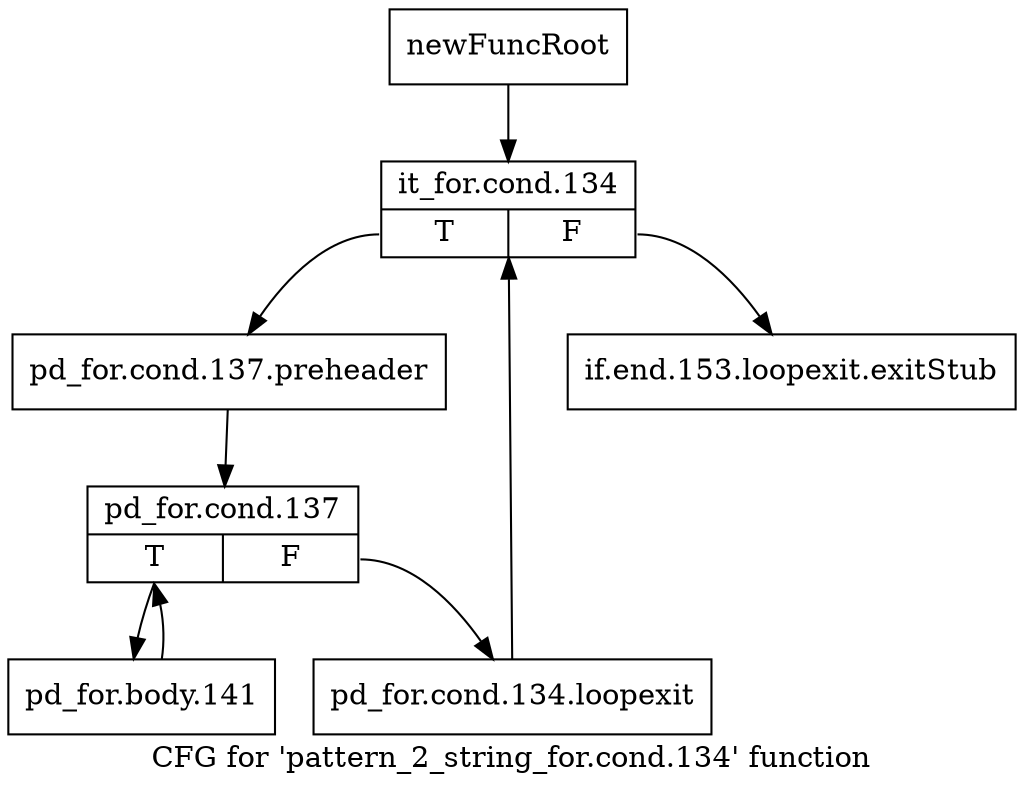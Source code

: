 digraph "CFG for 'pattern_2_string_for.cond.134' function" {
	label="CFG for 'pattern_2_string_for.cond.134' function";

	Node0x48a1800 [shape=record,label="{newFuncRoot}"];
	Node0x48a1800 -> Node0x48a18a0;
	Node0x48a1850 [shape=record,label="{if.end.153.loopexit.exitStub}"];
	Node0x48a18a0 [shape=record,label="{it_for.cond.134|{<s0>T|<s1>F}}"];
	Node0x48a18a0:s0 -> Node0x48a18f0;
	Node0x48a18a0:s1 -> Node0x48a1850;
	Node0x48a18f0 [shape=record,label="{pd_for.cond.137.preheader}"];
	Node0x48a18f0 -> Node0x48a1940;
	Node0x48a1940 [shape=record,label="{pd_for.cond.137|{<s0>T|<s1>F}}"];
	Node0x48a1940:s0 -> Node0x48a19e0;
	Node0x48a1940:s1 -> Node0x48a1990;
	Node0x48a1990 [shape=record,label="{pd_for.cond.134.loopexit}"];
	Node0x48a1990 -> Node0x48a18a0;
	Node0x48a19e0 [shape=record,label="{pd_for.body.141}"];
	Node0x48a19e0 -> Node0x48a1940;
}
